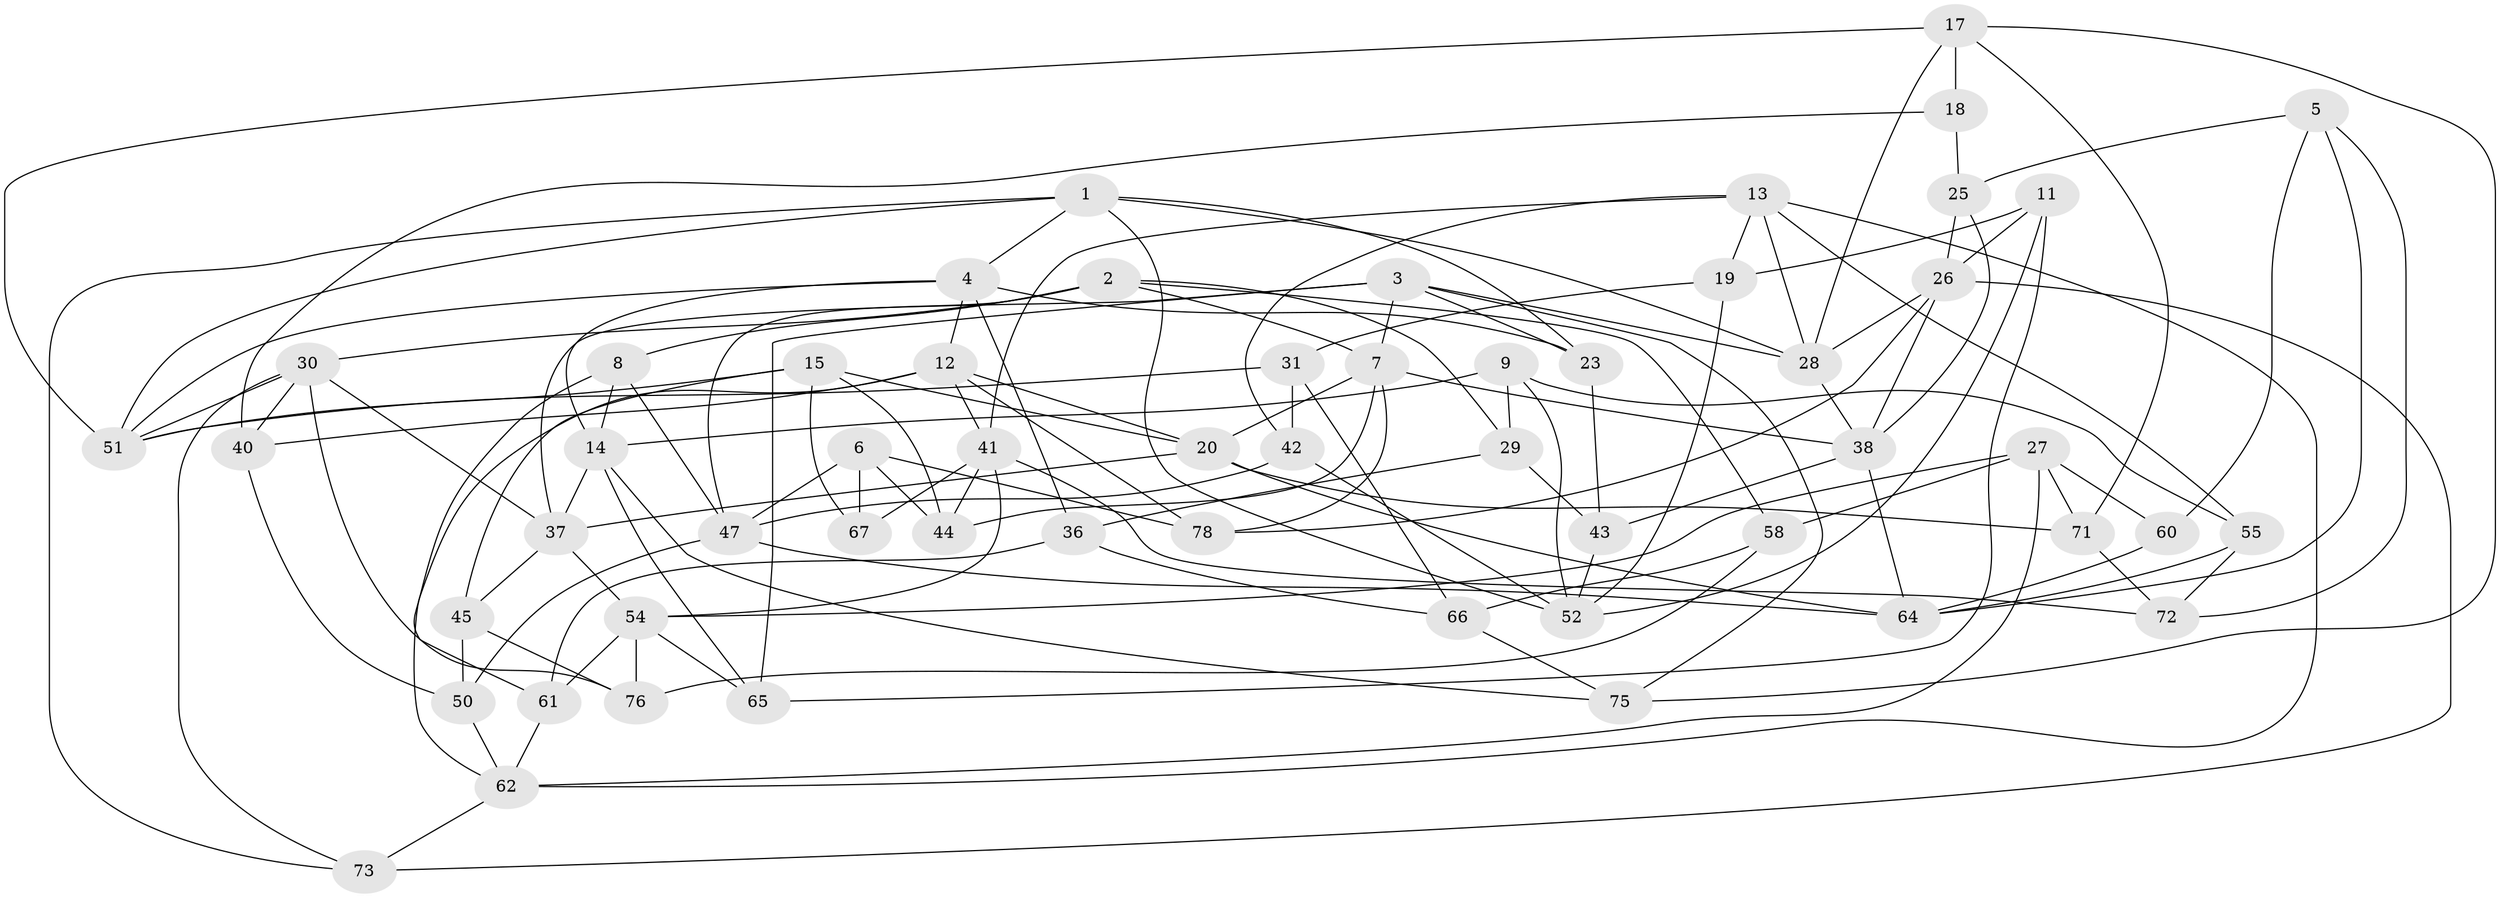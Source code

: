 // original degree distribution, {4: 1.0}
// Generated by graph-tools (version 1.1) at 2025/11/02/27/25 16:11:45]
// undirected, 55 vertices, 131 edges
graph export_dot {
graph [start="1"]
  node [color=gray90,style=filled];
  1 [super="+57"];
  2 [super="+16"];
  3 [super="+10"];
  4 [super="+24"];
  5;
  6;
  7 [super="+70"];
  8;
  9;
  11;
  12 [super="+39"];
  13 [super="+33"];
  14 [super="+22"];
  15 [super="+46"];
  17 [super="+21"];
  18;
  19;
  20 [super="+49"];
  23;
  25;
  26 [super="+32"];
  27 [super="+59"];
  28 [super="+34"];
  29;
  30 [super="+35"];
  31;
  36;
  37 [super="+74"];
  38 [super="+63"];
  40;
  41 [super="+53"];
  42;
  43;
  44;
  45;
  47 [super="+48"];
  50;
  51 [super="+69"];
  52 [super="+56"];
  54 [super="+68"];
  55;
  58;
  60;
  61;
  62 [super="+79"];
  64 [super="+77"];
  65;
  66;
  67;
  71;
  72;
  73;
  75;
  76;
  78;
  1 -- 51;
  1 -- 52;
  1 -- 28;
  1 -- 73;
  1 -- 4;
  1 -- 23;
  2 -- 7;
  2 -- 8;
  2 -- 58;
  2 -- 29;
  2 -- 30;
  2 -- 47;
  3 -- 75;
  3 -- 65;
  3 -- 37;
  3 -- 28;
  3 -- 23;
  3 -- 7;
  4 -- 51;
  4 -- 36;
  4 -- 23;
  4 -- 14;
  4 -- 12;
  5 -- 60;
  5 -- 72;
  5 -- 25;
  5 -- 64;
  6 -- 44;
  6 -- 67;
  6 -- 78;
  6 -- 47;
  7 -- 78;
  7 -- 20;
  7 -- 44;
  7 -- 38;
  8 -- 47;
  8 -- 61;
  8 -- 14;
  9 -- 14;
  9 -- 29;
  9 -- 55;
  9 -- 52;
  11 -- 19;
  11 -- 26;
  11 -- 65;
  11 -- 52;
  12 -- 78;
  12 -- 20;
  12 -- 41;
  12 -- 40;
  12 -- 62;
  13 -- 55;
  13 -- 62;
  13 -- 42;
  13 -- 19;
  13 -- 28;
  13 -- 41;
  14 -- 65;
  14 -- 75;
  14 -- 37;
  15 -- 67 [weight=2];
  15 -- 51;
  15 -- 20;
  15 -- 44;
  15 -- 45;
  17 -- 71;
  17 -- 51;
  17 -- 18 [weight=2];
  17 -- 75;
  17 -- 28;
  18 -- 25;
  18 -- 40;
  19 -- 31;
  19 -- 52;
  20 -- 64;
  20 -- 37;
  20 -- 71;
  23 -- 43;
  25 -- 26;
  25 -- 38;
  26 -- 73;
  26 -- 78;
  26 -- 38;
  26 -- 28;
  27 -- 54;
  27 -- 71;
  27 -- 60 [weight=2];
  27 -- 58;
  27 -- 62;
  28 -- 38;
  29 -- 43;
  29 -- 36;
  30 -- 76;
  30 -- 37;
  30 -- 40;
  30 -- 73;
  30 -- 51;
  31 -- 42;
  31 -- 66;
  31 -- 51;
  36 -- 66;
  36 -- 61;
  37 -- 45;
  37 -- 54;
  38 -- 64;
  38 -- 43;
  40 -- 50;
  41 -- 67;
  41 -- 44;
  41 -- 72;
  41 -- 54;
  42 -- 52;
  42 -- 47;
  43 -- 52;
  45 -- 76;
  45 -- 50;
  47 -- 50;
  47 -- 64;
  50 -- 62;
  54 -- 65;
  54 -- 61;
  54 -- 76;
  55 -- 72;
  55 -- 64;
  58 -- 66;
  58 -- 76;
  60 -- 64;
  61 -- 62;
  62 -- 73;
  66 -- 75;
  71 -- 72;
}
